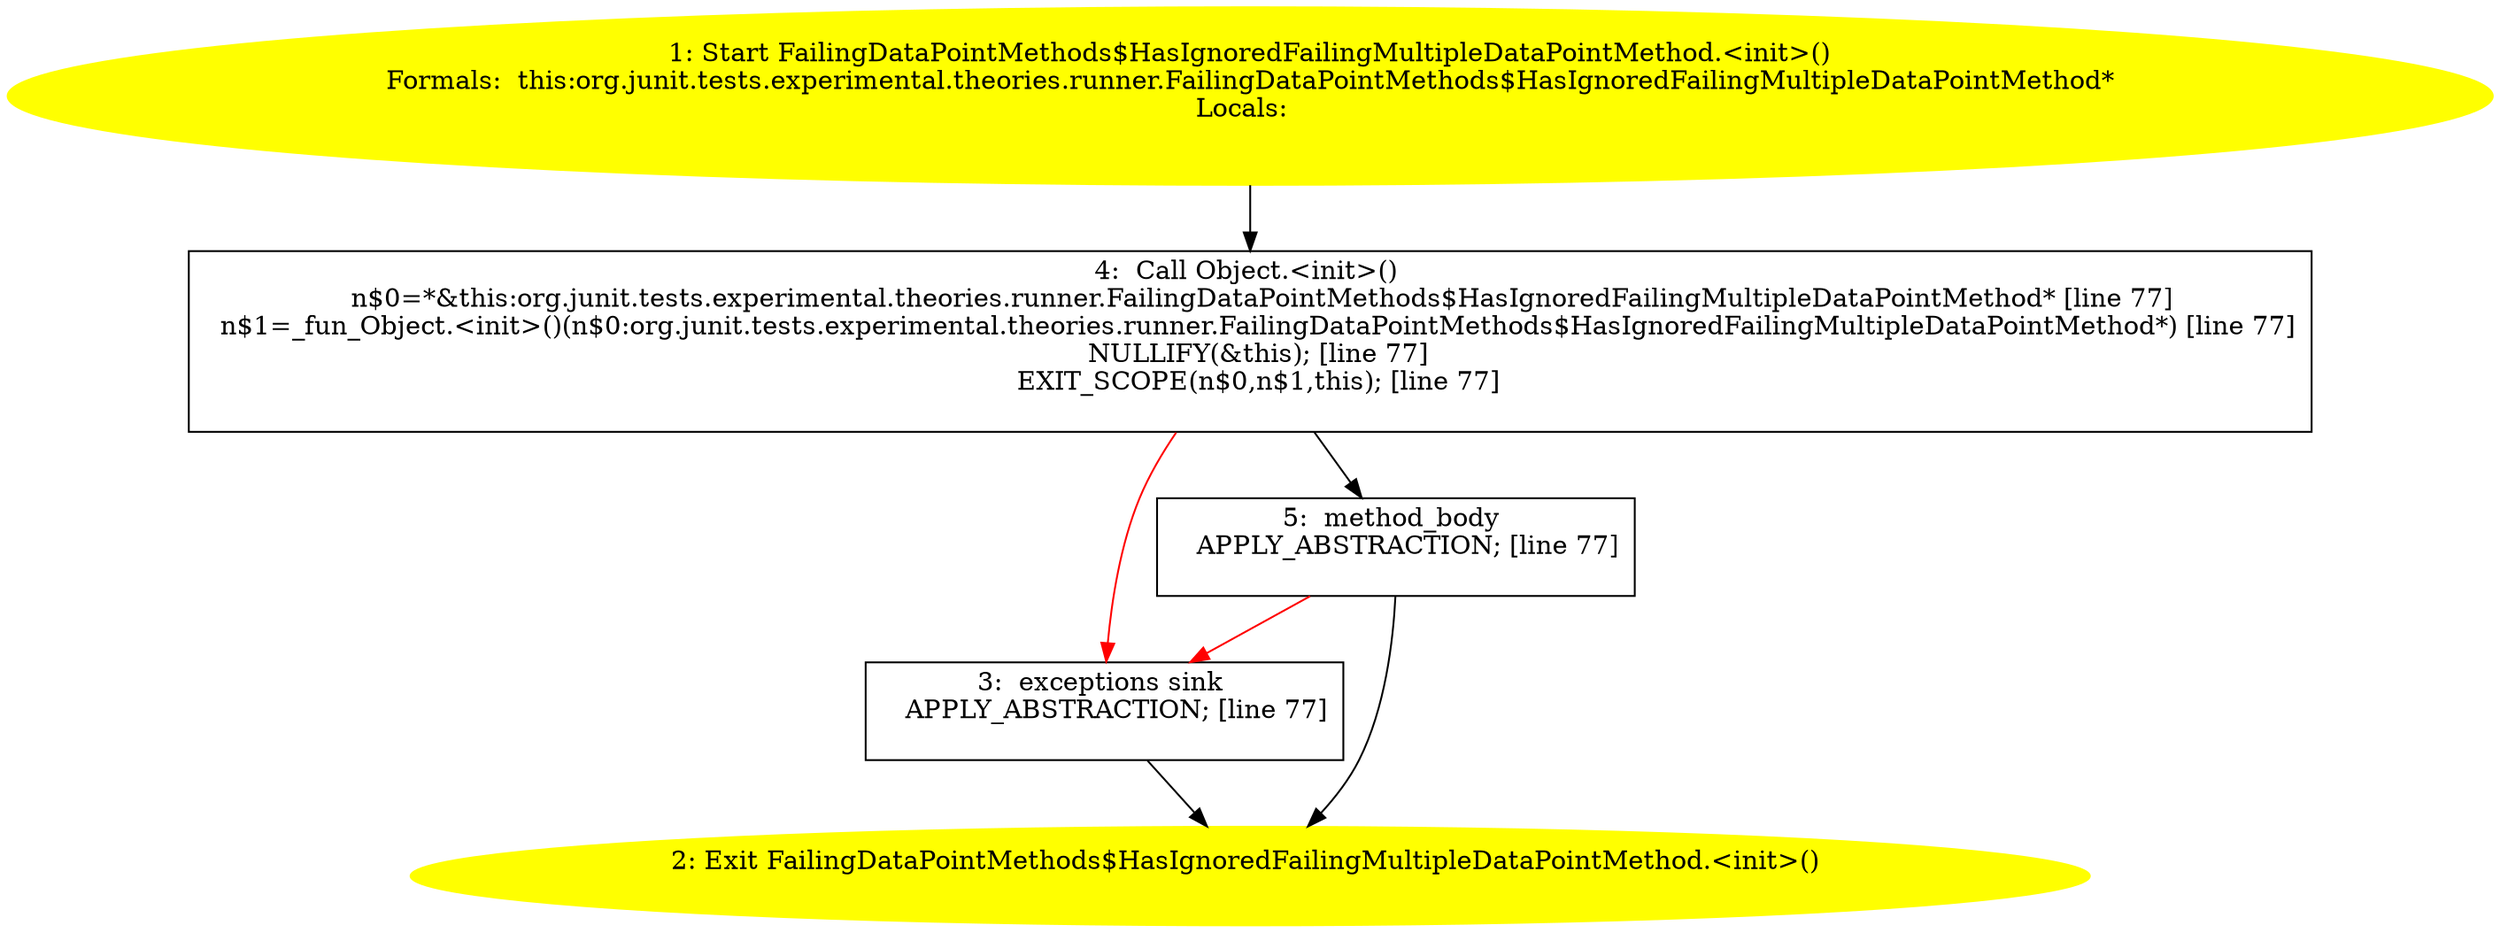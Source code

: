 /* @generated */
digraph cfg {
"org.junit.tests.experimental.theories.runner.FailingDataPointMethods$HasIgnoredFailingMultipleDataPo.119e8f8eae0945553175dfa3e2f7be51_1" [label="1: Start FailingDataPointMethods$HasIgnoredFailingMultipleDataPointMethod.<init>()\nFormals:  this:org.junit.tests.experimental.theories.runner.FailingDataPointMethods$HasIgnoredFailingMultipleDataPointMethod*\nLocals:  \n  " color=yellow style=filled]
	

	 "org.junit.tests.experimental.theories.runner.FailingDataPointMethods$HasIgnoredFailingMultipleDataPo.119e8f8eae0945553175dfa3e2f7be51_1" -> "org.junit.tests.experimental.theories.runner.FailingDataPointMethods$HasIgnoredFailingMultipleDataPo.119e8f8eae0945553175dfa3e2f7be51_4" ;
"org.junit.tests.experimental.theories.runner.FailingDataPointMethods$HasIgnoredFailingMultipleDataPo.119e8f8eae0945553175dfa3e2f7be51_2" [label="2: Exit FailingDataPointMethods$HasIgnoredFailingMultipleDataPointMethod.<init>() \n  " color=yellow style=filled]
	

"org.junit.tests.experimental.theories.runner.FailingDataPointMethods$HasIgnoredFailingMultipleDataPo.119e8f8eae0945553175dfa3e2f7be51_3" [label="3:  exceptions sink \n   APPLY_ABSTRACTION; [line 77]\n " shape="box"]
	

	 "org.junit.tests.experimental.theories.runner.FailingDataPointMethods$HasIgnoredFailingMultipleDataPo.119e8f8eae0945553175dfa3e2f7be51_3" -> "org.junit.tests.experimental.theories.runner.FailingDataPointMethods$HasIgnoredFailingMultipleDataPo.119e8f8eae0945553175dfa3e2f7be51_2" ;
"org.junit.tests.experimental.theories.runner.FailingDataPointMethods$HasIgnoredFailingMultipleDataPo.119e8f8eae0945553175dfa3e2f7be51_4" [label="4:  Call Object.<init>() \n   n$0=*&this:org.junit.tests.experimental.theories.runner.FailingDataPointMethods$HasIgnoredFailingMultipleDataPointMethod* [line 77]\n  n$1=_fun_Object.<init>()(n$0:org.junit.tests.experimental.theories.runner.FailingDataPointMethods$HasIgnoredFailingMultipleDataPointMethod*) [line 77]\n  NULLIFY(&this); [line 77]\n  EXIT_SCOPE(n$0,n$1,this); [line 77]\n " shape="box"]
	

	 "org.junit.tests.experimental.theories.runner.FailingDataPointMethods$HasIgnoredFailingMultipleDataPo.119e8f8eae0945553175dfa3e2f7be51_4" -> "org.junit.tests.experimental.theories.runner.FailingDataPointMethods$HasIgnoredFailingMultipleDataPo.119e8f8eae0945553175dfa3e2f7be51_5" ;
	 "org.junit.tests.experimental.theories.runner.FailingDataPointMethods$HasIgnoredFailingMultipleDataPo.119e8f8eae0945553175dfa3e2f7be51_4" -> "org.junit.tests.experimental.theories.runner.FailingDataPointMethods$HasIgnoredFailingMultipleDataPo.119e8f8eae0945553175dfa3e2f7be51_3" [color="red" ];
"org.junit.tests.experimental.theories.runner.FailingDataPointMethods$HasIgnoredFailingMultipleDataPo.119e8f8eae0945553175dfa3e2f7be51_5" [label="5:  method_body \n   APPLY_ABSTRACTION; [line 77]\n " shape="box"]
	

	 "org.junit.tests.experimental.theories.runner.FailingDataPointMethods$HasIgnoredFailingMultipleDataPo.119e8f8eae0945553175dfa3e2f7be51_5" -> "org.junit.tests.experimental.theories.runner.FailingDataPointMethods$HasIgnoredFailingMultipleDataPo.119e8f8eae0945553175dfa3e2f7be51_2" ;
	 "org.junit.tests.experimental.theories.runner.FailingDataPointMethods$HasIgnoredFailingMultipleDataPo.119e8f8eae0945553175dfa3e2f7be51_5" -> "org.junit.tests.experimental.theories.runner.FailingDataPointMethods$HasIgnoredFailingMultipleDataPo.119e8f8eae0945553175dfa3e2f7be51_3" [color="red" ];
}
